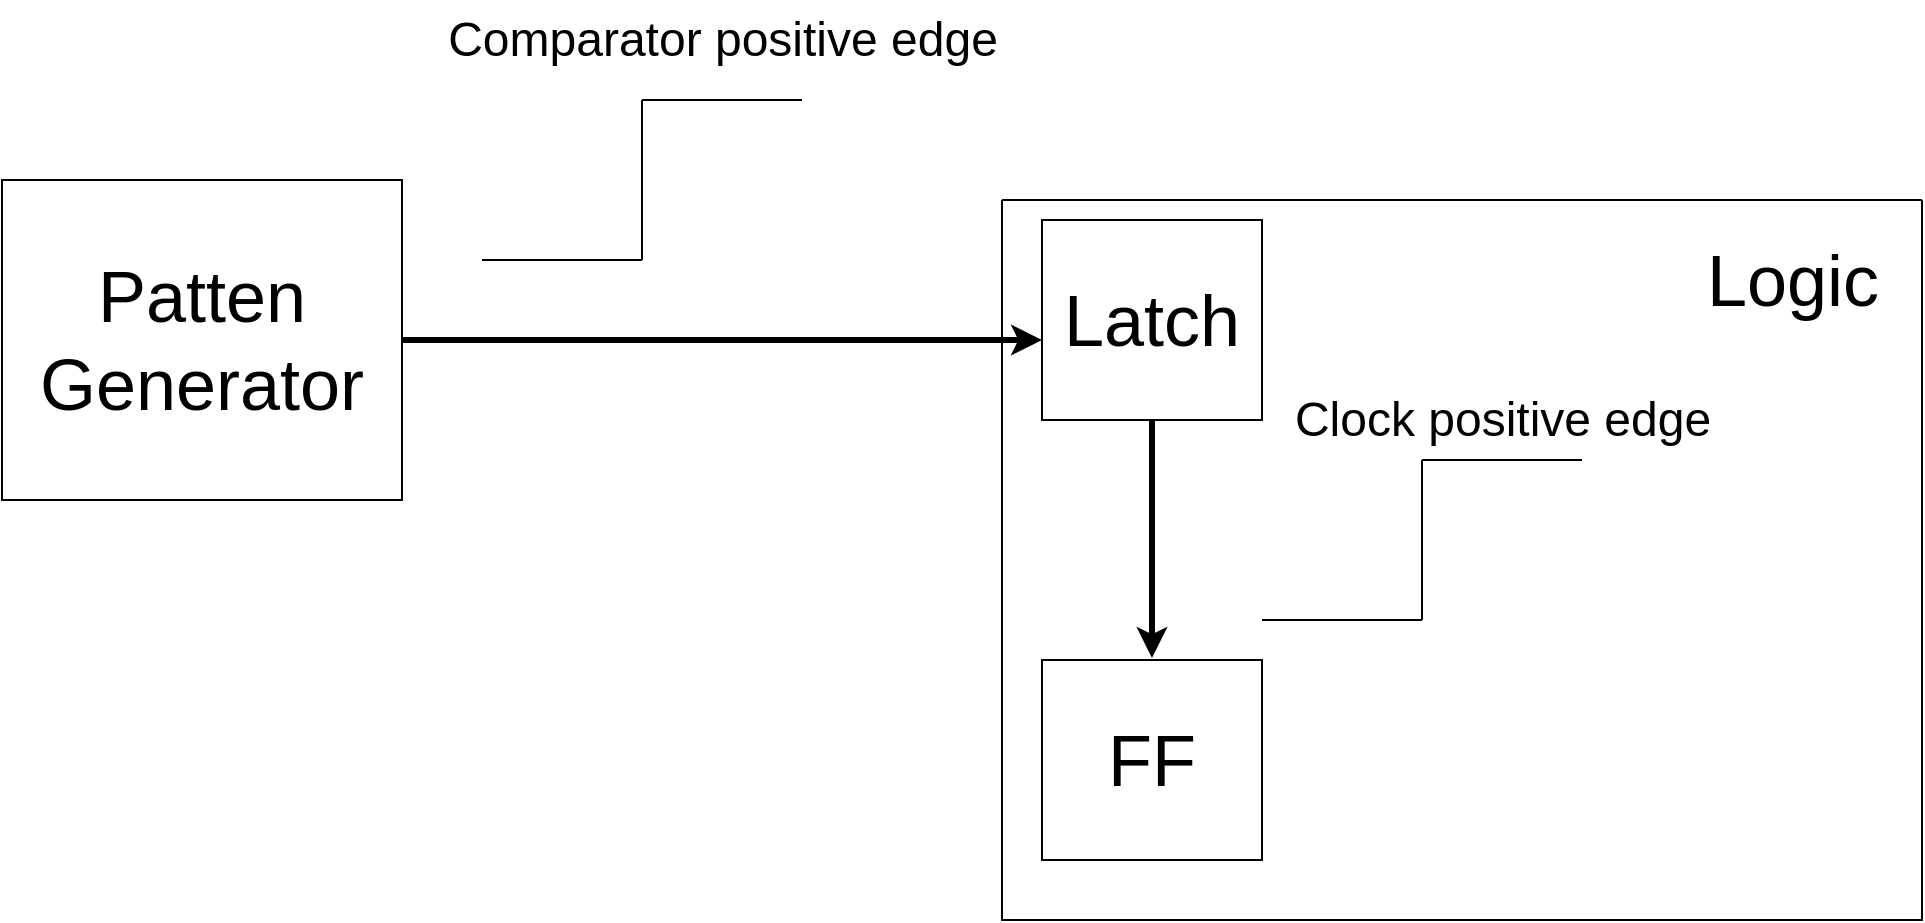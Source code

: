 <mxfile version="24.8.4">
  <diagram name="Page-1" id="5yACLu_tYYQ9U0vQjmjW">
    <mxGraphModel dx="954" dy="581" grid="1" gridSize="10" guides="1" tooltips="1" connect="1" arrows="1" fold="1" page="1" pageScale="1" pageWidth="827" pageHeight="1169" math="0" shadow="0">
      <root>
        <mxCell id="0" />
        <mxCell id="1" parent="0" />
        <mxCell id="EhTKWdYSq4bksoR8cweC-1" value="&lt;font style=&quot;font-size: 36px;&quot;&gt;Patten Generator&lt;/font&gt;" style="rounded=0;whiteSpace=wrap;html=1;" parent="1" vertex="1">
          <mxGeometry x="80" y="240" width="200" height="160" as="geometry" />
        </mxCell>
        <mxCell id="EhTKWdYSq4bksoR8cweC-2" value="" style="endArrow=classic;html=1;rounded=0;strokeWidth=3;exitX=1;exitY=0.5;exitDx=0;exitDy=0;" parent="1" source="EhTKWdYSq4bksoR8cweC-1" edge="1">
          <mxGeometry width="50" height="50" relative="1" as="geometry">
            <mxPoint x="467" y="316" as="sourcePoint" />
            <mxPoint x="600" y="320" as="targetPoint" />
          </mxGeometry>
        </mxCell>
        <mxCell id="EhTKWdYSq4bksoR8cweC-3" value="" style="swimlane;startSize=0;" parent="1" vertex="1">
          <mxGeometry x="580" y="250" width="460" height="360" as="geometry" />
        </mxCell>
        <mxCell id="EhTKWdYSq4bksoR8cweC-10" value="&lt;font style=&quot;font-size: 24px;&quot;&gt;Clock positive edge&lt;/font&gt;" style="text;html=1;align=center;verticalAlign=middle;resizable=0;points=[];autosize=1;strokeColor=none;fillColor=none;" parent="EhTKWdYSq4bksoR8cweC-3" vertex="1">
          <mxGeometry x="135" y="90" width="230" height="40" as="geometry" />
        </mxCell>
        <mxCell id="EhTKWdYSq4bksoR8cweC-5" value="&lt;font style=&quot;font-size: 36px;&quot;&gt;Latch&lt;/font&gt;" style="rounded=0;whiteSpace=wrap;html=1;" parent="EhTKWdYSq4bksoR8cweC-3" vertex="1">
          <mxGeometry x="20" y="10" width="110" height="100" as="geometry" />
        </mxCell>
        <mxCell id="EhTKWdYSq4bksoR8cweC-8" value="" style="endArrow=classic;html=1;rounded=0;strokeWidth=3;exitX=0.5;exitY=1;exitDx=0;exitDy=0;entryX=0.5;entryY=0;entryDx=0;entryDy=0;" parent="EhTKWdYSq4bksoR8cweC-3" source="EhTKWdYSq4bksoR8cweC-5" edge="1">
          <mxGeometry width="50" height="50" relative="1" as="geometry">
            <mxPoint x="75" y="157" as="sourcePoint" />
            <mxPoint x="75" y="229" as="targetPoint" />
          </mxGeometry>
        </mxCell>
        <mxCell id="EhTKWdYSq4bksoR8cweC-11" value="&lt;font style=&quot;font-size: 36px;&quot;&gt;FF&lt;/font&gt;" style="rounded=0;whiteSpace=wrap;html=1;" parent="EhTKWdYSq4bksoR8cweC-3" vertex="1">
          <mxGeometry x="20" y="230" width="110" height="100" as="geometry" />
        </mxCell>
        <mxCell id="EhTKWdYSq4bksoR8cweC-12" value="&lt;font style=&quot;font-size: 36px;&quot;&gt;Logic&lt;/font&gt;" style="text;html=1;align=center;verticalAlign=middle;resizable=0;points=[];autosize=1;strokeColor=none;fillColor=none;" parent="EhTKWdYSq4bksoR8cweC-3" vertex="1">
          <mxGeometry x="340" y="10" width="110" height="60" as="geometry" />
        </mxCell>
        <mxCell id="EhTKWdYSq4bksoR8cweC-16" value="" style="endArrow=none;html=1;rounded=0;" parent="EhTKWdYSq4bksoR8cweC-3" edge="1">
          <mxGeometry width="50" height="50" relative="1" as="geometry">
            <mxPoint x="130" y="210.0" as="sourcePoint" />
            <mxPoint x="210" y="210.0" as="targetPoint" />
          </mxGeometry>
        </mxCell>
        <mxCell id="EhTKWdYSq4bksoR8cweC-17" value="" style="endArrow=none;html=1;rounded=0;" parent="EhTKWdYSq4bksoR8cweC-3" edge="1">
          <mxGeometry width="50" height="50" relative="1" as="geometry">
            <mxPoint x="210" y="210.0" as="sourcePoint" />
            <mxPoint x="210" y="130.0" as="targetPoint" />
          </mxGeometry>
        </mxCell>
        <mxCell id="EhTKWdYSq4bksoR8cweC-18" value="" style="endArrow=none;html=1;rounded=0;" parent="EhTKWdYSq4bksoR8cweC-3" edge="1">
          <mxGeometry width="50" height="50" relative="1" as="geometry">
            <mxPoint x="210" y="130.0" as="sourcePoint" />
            <mxPoint x="290" y="130.0" as="targetPoint" />
          </mxGeometry>
        </mxCell>
        <mxCell id="EhTKWdYSq4bksoR8cweC-9" value="&lt;font style=&quot;font-size: 24px;&quot;&gt;Comparator positive edge&lt;/font&gt;" style="text;html=1;align=center;verticalAlign=middle;resizable=0;points=[];autosize=1;strokeColor=none;fillColor=none;" parent="1" vertex="1">
          <mxGeometry x="290" y="150" width="300" height="40" as="geometry" />
        </mxCell>
        <mxCell id="EhTKWdYSq4bksoR8cweC-13" value="" style="endArrow=none;html=1;rounded=0;" parent="1" edge="1">
          <mxGeometry width="50" height="50" relative="1" as="geometry">
            <mxPoint x="320" y="280" as="sourcePoint" />
            <mxPoint x="400" y="280" as="targetPoint" />
          </mxGeometry>
        </mxCell>
        <mxCell id="EhTKWdYSq4bksoR8cweC-14" value="" style="endArrow=none;html=1;rounded=0;" parent="1" edge="1">
          <mxGeometry width="50" height="50" relative="1" as="geometry">
            <mxPoint x="400" y="280" as="sourcePoint" />
            <mxPoint x="400" y="200" as="targetPoint" />
          </mxGeometry>
        </mxCell>
        <mxCell id="EhTKWdYSq4bksoR8cweC-15" value="" style="endArrow=none;html=1;rounded=0;" parent="1" edge="1">
          <mxGeometry width="50" height="50" relative="1" as="geometry">
            <mxPoint x="400" y="200" as="sourcePoint" />
            <mxPoint x="480" y="200" as="targetPoint" />
          </mxGeometry>
        </mxCell>
      </root>
    </mxGraphModel>
  </diagram>
</mxfile>
